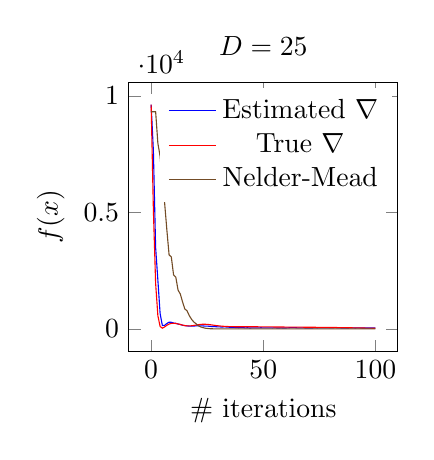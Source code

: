 \begin{tikzpicture}
%\begin{axis}[xlabel={\# iterations}, ylabel={$f(x)$},width=6cm,height=6cm]
\begin{axis}[xlabel={\# iterations}, ylabel={$f(x)$},width=5cm,height=5cm, legend style={draw=none}, title={$D=25$}]
    \legend{{Estimated $\nabla$},{True $\nabla$},{Nelder-Mead}}
    \addplot+[no marks]
        table[row sep={\\}]
        {
            x  y  \\
            0.0  9624.0  \\
            1.0  7643.5  \\
            2.0  3492.272  \\
            3.0  2097.612  \\
            4.0  664.263  \\
            5.0  154.741  \\
            6.0  159.325  \\
            7.0  238.675  \\
            8.0  295.878  \\
            9.0  290.28  \\
            10.0  259.828  \\
            11.0  247.995  \\
            12.0  214.753  \\
            13.0  195.455  \\
            14.0  163.427  \\
            15.0  148.152  \\
            16.0  137.27  \\
            17.0  126.258  \\
            18.0  125.807  \\
            19.0  126.532  \\
            20.0  140.416  \\
            21.0  138.465  \\
            22.0  138.467  \\
            23.0  138.045  \\
            24.0  124.65  \\
            25.0  128.727  \\
            26.0  117.912  \\
            27.0  109.782  \\
            28.0  108.041  \\
            29.0  99.412  \\
            30.0  94.186  \\
            31.0  90.53  \\
            32.0  90.919  \\
            33.0  92.332  \\
            34.0  86.675  \\
            35.0  77.182  \\
            36.0  70.043  \\
            37.0  70.633  \\
            38.0  66.973  \\
            39.0  58.429  \\
            40.0  61.859  \\
            41.0  63.391  \\
            42.0  49.885  \\
            43.0  57.659  \\
            44.0  44.663  \\
            45.0  51.183  \\
            46.0  54.311  \\
            47.0  53.232  \\
            48.0  53.614  \\
            49.0  54.795  \\
            50.0  53.319  \\
            51.0  50.215  \\
            52.0  52.002  \\
            53.0  54.036  \\
            54.0  48.242  \\
            55.0  51.749  \\
            56.0  47.686  \\
            57.0  46.772  \\
            58.0  49.284  \\
            59.0  43.746  \\
            60.0  45.476  \\
            61.0  52.281  \\
            62.0  60.266  \\
            63.0  61.894  \\
            64.0  62.53  \\
            65.0  53.756  \\
            66.0  51.533  \\
            67.0  49.011  \\
            68.0  52.564  \\
            69.0  42.268  \\
            70.0  45.705  \\
            71.0  48.114  \\
            72.0  46.39  \\
            73.0  54.094  \\
            74.0  47.971  \\
            75.0  52.834  \\
            76.0  53.923  \\
            77.0  57.016  \\
            78.0  55.705  \\
            79.0  49.459  \\
            80.0  48.71  \\
            81.0  53.175  \\
            82.0  63.929  \\
            83.0  55.576  \\
            84.0  51.83  \\
            85.0  45.121  \\
            86.0  40.908  \\
            87.0  43.787  \\
            88.0  47.635  \\
            89.0  52.636  \\
            90.0  51.037  \\
            91.0  47.173  \\
            92.0  50.437  \\
            93.0  53.844  \\
            94.0  47.145  \\
            95.0  46.352  \\
            96.0  43.903  \\
            97.0  45.609  \\
            98.0  46.528  \\
            99.0  49.716  \\
            100.0  53.21  \\
        }
        ;
    \addplot+[no marks]
        table[row sep={\\}]
        {
            x  y  \\
            0.0  9624.0  \\
            1.0  5103.504  \\
            2.0  1956.592  \\
            3.0  573.034  \\
            4.0  111.895  \\
            5.0  38.874  \\
            6.0  92.111  \\
            7.0  162.782  \\
            8.0  214.766  \\
            9.0  242.055  \\
            10.0  248.541  \\
            11.0  239.733  \\
            12.0  220.622  \\
            13.0  196.019  \\
            14.0  170.944  \\
            15.0  150.202  \\
            16.0  137.47  \\
            17.0  134.527  \\
            18.0  140.955  \\
            19.0  154.384  \\
            20.0  171.201  \\
            21.0  187.499  \\
            22.0  199.987  \\
            23.0  206.602  \\
            24.0  206.71  \\
            25.0  200.934  \\
            26.0  190.737  \\
            27.0  177.922  \\
            28.0  164.209  \\
            29.0  150.96  \\
            30.0  139.068  \\
            31.0  128.988  \\
            32.0  120.831  \\
            33.0  114.479  \\
            34.0  109.695  \\
            35.0  106.195  \\
            36.0  103.702  \\
            37.0  101.971  \\
            38.0  100.797  \\
            39.0  100.02  \\
            40.0  99.515  \\
            41.0  99.19  \\
            42.0  98.972  \\
            43.0  98.801  \\
            44.0  98.626  \\
            45.0  98.402  \\
            46.0  98.092  \\
            47.0  97.667  \\
            48.0  97.112  \\
            49.0  96.423  \\
            50.0  95.612  \\
            51.0  94.699  \\
            52.0  93.712  \\
            53.0  92.682  \\
            54.0  91.638  \\
            55.0  90.606  \\
            56.0  89.605  \\
            57.0  88.649  \\
            58.0  87.746  \\
            59.0  86.895  \\
            60.0  86.095  \\
            61.0  85.337  \\
            62.0  84.613  \\
            63.0  83.911  \\
            64.0  83.221  \\
            65.0  82.532  \\
            66.0  81.835  \\
            67.0  81.121  \\
            68.0  80.384  \\
            69.0  79.619  \\
            70.0  78.822  \\
            71.0  77.991  \\
            72.0  77.123  \\
            73.0  76.219  \\
            74.0  75.277  \\
            75.0  74.296  \\
            76.0  73.277  \\
            77.0  72.219  \\
            78.0  71.12  \\
            79.0  69.979  \\
            80.0  68.794  \\
            81.0  67.564  \\
            82.0  66.285  \\
            83.0  64.954  \\
            84.0  63.57  \\
            85.0  62.129  \\
            86.0  60.629  \\
            87.0  59.067  \\
            88.0  57.443  \\
            89.0  55.756  \\
            90.0  54.006  \\
            91.0  52.194  \\
            92.0  50.325  \\
            93.0  48.404  \\
            94.0  46.439  \\
            95.0  44.44  \\
            96.0  42.421  \\
            97.0  40.398  \\
            98.0  38.391  \\
            99.0  36.423  \\
            100.0  34.519  \\
        }
        ;
    \addplot+[no marks]
        table[row sep={\\}]
        {
            x  y  \\
            0.0  9319.062  \\
            1.0  9319.062  \\
            2.0  9319.062  \\
            3.0  7968.082  \\
            4.0  7407.741  \\
            5.0  6270.761  \\
            6.0  5423.546  \\
            7.0  4259.465  \\
            8.0  3182.294  \\
            9.0  3090.307  \\
            10.0  2324.838  \\
            11.0  2222.94  \\
            12.0  1670.003  \\
            13.0  1504.558  \\
            14.0  1168.135  \\
            15.0  864.13  \\
            16.0  784.701  \\
            17.0  578.599  \\
            18.0  421.364  \\
            19.0  307.611  \\
            20.0  227.757  \\
            21.0  146.117  \\
            22.0  94.886  \\
            23.0  66.654  \\
            24.0  39.251  \\
            25.0  27.857  \\
            26.0  17.087  \\
            27.0  12.182  \\
            28.0  11.006  \\
            29.0  9.834  \\
            30.0  9.297  \\
            31.0  9.146  \\
            32.0  9.075  \\
            33.0  9.04  \\
            34.0  9.022  \\
            35.0  9.009  \\
            36.0  9.0  \\
            37.0  8.997  \\
            38.0  8.991  \\
            39.0  8.986  \\
            40.0  8.978  \\
            41.0  8.971  \\
            42.0  8.964  \\
            43.0  8.957  \\
            44.0  8.95  \\
            45.0  8.942  \\
            46.0  8.934  \\
            47.0  8.928  \\
            48.0  8.917  \\
            49.0  8.91  \\
            50.0  8.903  \\
            51.0  8.893  \\
            52.0  8.885  \\
            53.0  8.877  \\
            54.0  8.866  \\
            55.0  8.857  \\
            56.0  8.849  \\
            57.0  8.838  \\
            58.0  8.83  \\
            59.0  8.819  \\
            60.0  8.809  \\
            61.0  8.799  \\
            62.0  8.789  \\
            63.0  8.778  \\
            64.0  8.768  \\
            65.0  8.756  \\
            66.0  8.744  \\
            67.0  8.732  \\
            68.0  8.721  \\
            69.0  8.708  \\
            70.0  8.695  \\
            71.0  8.682  \\
            72.0  8.668  \\
            73.0  8.655  \\
            74.0  8.639  \\
            75.0  8.625  \\
            76.0  8.609  \\
            77.0  8.592  \\
            78.0  8.576  \\
            79.0  8.555  \\
            80.0  8.537  \\
            81.0  8.516  \\
            82.0  8.497  \\
            83.0  8.476  \\
            84.0  8.455  \\
            85.0  8.434  \\
            86.0  8.412  \\
            87.0  8.388  \\
            88.0  8.363  \\
            89.0  8.337  \\
            90.0  8.308  \\
            91.0  8.269  \\
            92.0  8.225  \\
            93.0  8.173  \\
            94.0  8.103  \\
            95.0  8.011  \\
            96.0  7.898  \\
            97.0  7.755  \\
            98.0  7.557  \\
            99.0  7.315  \\
            100.0  7.041  \\
        }
        ;
\end{axis}
\end{tikzpicture}
